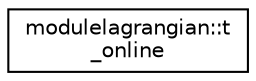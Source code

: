 digraph "Graphical Class Hierarchy"
{
 // LATEX_PDF_SIZE
  edge [fontname="Helvetica",fontsize="10",labelfontname="Helvetica",labelfontsize="10"];
  node [fontname="Helvetica",fontsize="10",shape=record];
  rankdir="LR";
  Node0 [label="modulelagrangian::t\l_online",height=0.2,width=0.4,color="black", fillcolor="white", style="filled",URL="$structmodulelagrangian_1_1t__online.html",tooltip=" "];
}
